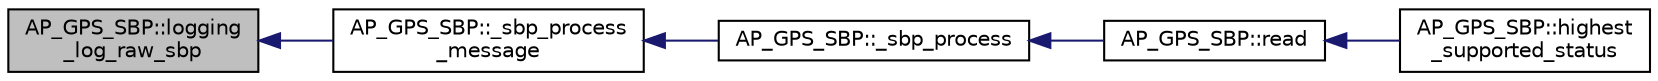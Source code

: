 digraph "AP_GPS_SBP::logging_log_raw_sbp"
{
 // INTERACTIVE_SVG=YES
  edge [fontname="Helvetica",fontsize="10",labelfontname="Helvetica",labelfontsize="10"];
  node [fontname="Helvetica",fontsize="10",shape=record];
  rankdir="LR";
  Node1 [label="AP_GPS_SBP::logging\l_log_raw_sbp",height=0.2,width=0.4,color="black", fillcolor="grey75", style="filled", fontcolor="black"];
  Node1 -> Node2 [dir="back",color="midnightblue",fontsize="10",style="solid",fontname="Helvetica"];
  Node2 [label="AP_GPS_SBP::_sbp_process\l_message",height=0.2,width=0.4,color="black", fillcolor="white", style="filled",URL="$classAP__GPS__SBP.html#a95d51866fda5a620229c74d5684acce4"];
  Node2 -> Node3 [dir="back",color="midnightblue",fontsize="10",style="solid",fontname="Helvetica"];
  Node3 [label="AP_GPS_SBP::_sbp_process",height=0.2,width=0.4,color="black", fillcolor="white", style="filled",URL="$classAP__GPS__SBP.html#ad6291fa91e5c338da770ffdfefb6cd8a"];
  Node3 -> Node4 [dir="back",color="midnightblue",fontsize="10",style="solid",fontname="Helvetica"];
  Node4 [label="AP_GPS_SBP::read",height=0.2,width=0.4,color="black", fillcolor="white", style="filled",URL="$classAP__GPS__SBP.html#a3fa95c1c1f83ad45a11a61d604e61d8d"];
  Node4 -> Node5 [dir="back",color="midnightblue",fontsize="10",style="solid",fontname="Helvetica"];
  Node5 [label="AP_GPS_SBP::highest\l_supported_status",height=0.2,width=0.4,color="black", fillcolor="white", style="filled",URL="$classAP__GPS__SBP.html#ad2aa36fb56f231229ca47df94c7c926f"];
}
